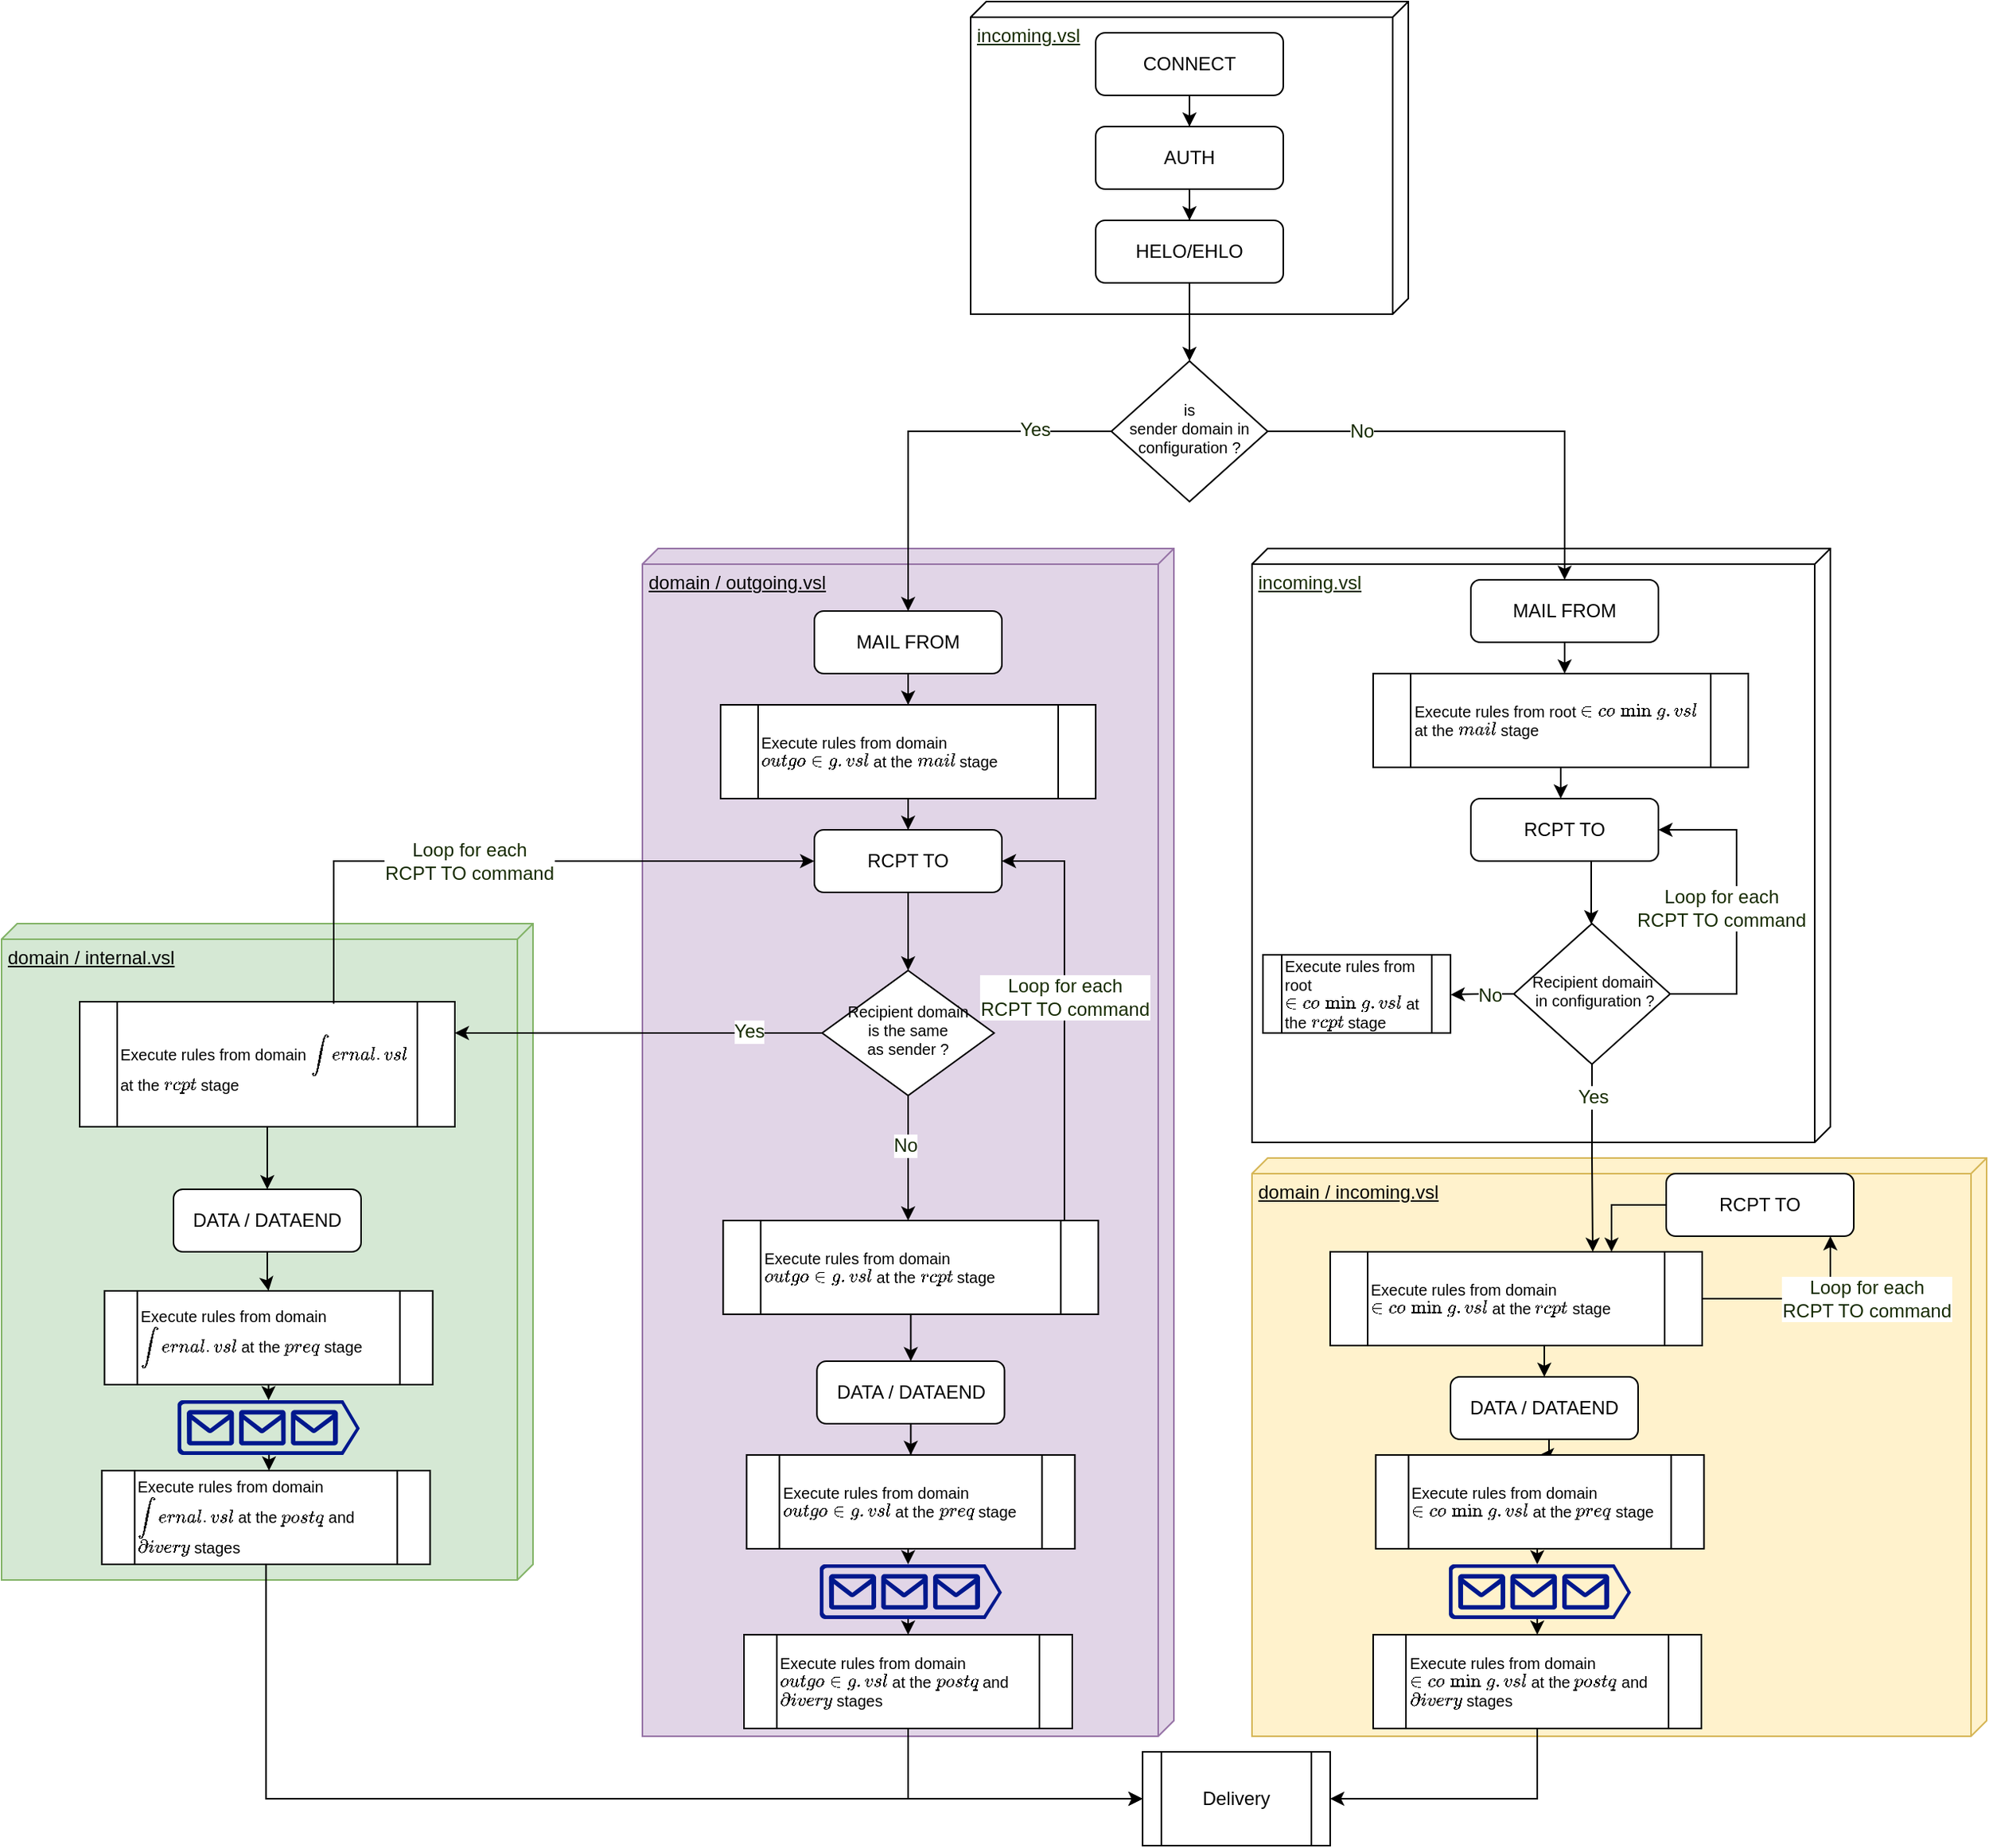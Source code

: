 <mxfile version="19.0.3" type="device"><diagram id="C5RBs43oDa-KdzZeNtuy" name="receiver"><mxGraphModel dx="2229" dy="862" grid="1" gridSize="10" guides="1" tooltips="1" connect="1" arrows="1" fold="1" page="1" pageScale="1" pageWidth="827" pageHeight="1169" math="0" shadow="0"><root><mxCell id="WIyWlLk6GJQsqaUBKTNV-0"/><mxCell id="WIyWlLk6GJQsqaUBKTNV-1" parent="WIyWlLk6GJQsqaUBKTNV-0"/><mxCell id="FqCYn5Vn1g58XIhI5Akw-31" value="incoming.vsl" style="verticalAlign=top;align=left;spacingTop=8;spacingLeft=2;spacingRight=12;shape=cube;size=10;direction=south;fontStyle=4;html=1;fontSize=12;fontColor=#162B00;" parent="WIyWlLk6GJQsqaUBKTNV-1" vertex="1"><mxGeometry x="260" y="350" width="370" height="380" as="geometry"/></mxCell><mxCell id="FqCYn5Vn1g58XIhI5Akw-27" value="domain / incoming.vsl" style="verticalAlign=top;align=left;spacingTop=8;spacingLeft=2;spacingRight=12;shape=cube;size=10;direction=south;fontStyle=4;html=1;fontSize=12;fillColor=#fff2cc;strokeColor=#d6b656;" parent="WIyWlLk6GJQsqaUBKTNV-1" vertex="1"><mxGeometry x="260" y="740" width="470" height="370" as="geometry"/></mxCell><mxCell id="FqCYn5Vn1g58XIhI5Akw-22" value="domain / internal.vsl" style="verticalAlign=top;align=left;spacingTop=8;spacingLeft=2;spacingRight=12;shape=cube;size=10;direction=south;fontStyle=4;html=1;fontSize=12;fillColor=#d5e8d4;strokeColor=#82b366;" parent="WIyWlLk6GJQsqaUBKTNV-1" vertex="1"><mxGeometry x="-540" y="590" width="340" height="420" as="geometry"/></mxCell><mxCell id="FqCYn5Vn1g58XIhI5Akw-11" value="domain / outgoing.vsl" style="verticalAlign=top;align=left;spacingTop=8;spacingLeft=2;spacingRight=12;shape=cube;size=10;direction=south;fontStyle=4;html=1;fontSize=12;fillColor=#e1d5e7;strokeColor=#9673a6;" parent="WIyWlLk6GJQsqaUBKTNV-1" vertex="1"><mxGeometry x="-130" y="350" width="340" height="760" as="geometry"/></mxCell><mxCell id="FqCYn5Vn1g58XIhI5Akw-1" value="incoming.vsl" style="verticalAlign=top;align=left;spacingTop=8;spacingLeft=2;spacingRight=12;shape=cube;size=10;direction=south;fontStyle=4;html=1;fontSize=12;fontColor=#162B00;" parent="WIyWlLk6GJQsqaUBKTNV-1" vertex="1"><mxGeometry x="80" width="280" height="200" as="geometry"/></mxCell><mxCell id="FqCYn5Vn1g58XIhI5Akw-8" style="edgeStyle=orthogonalEdgeStyle;rounded=0;orthogonalLoop=1;jettySize=auto;html=1;entryX=0.5;entryY=0;entryDx=0;entryDy=0;fontSize=12;fontColor=#162B00;" parent="WIyWlLk6GJQsqaUBKTNV-1" source="WIyWlLk6GJQsqaUBKTNV-3" target="WIyWlLk6GJQsqaUBKTNV-6" edge="1"><mxGeometry relative="1" as="geometry"/></mxCell><mxCell id="WIyWlLk6GJQsqaUBKTNV-3" value="HELO/EHLO" style="rounded=1;whiteSpace=wrap;html=1;fontSize=12;glass=0;strokeWidth=1;shadow=0;" parent="WIyWlLk6GJQsqaUBKTNV-1" vertex="1"><mxGeometry x="160" y="140" width="120" height="40" as="geometry"/></mxCell><mxCell id="FqCYn5Vn1g58XIhI5Akw-39" style="edgeStyle=orthogonalEdgeStyle;rounded=0;orthogonalLoop=1;jettySize=auto;html=1;entryX=0.5;entryY=0;entryDx=0;entryDy=0;fontSize=12;fontColor=#162B00;" parent="WIyWlLk6GJQsqaUBKTNV-1" source="WIyWlLk6GJQsqaUBKTNV-6" target="FqCYn5Vn1g58XIhI5Akw-37" edge="1"><mxGeometry relative="1" as="geometry"/></mxCell><mxCell id="FqCYn5Vn1g58XIhI5Akw-40" value="No" style="edgeLabel;html=1;align=center;verticalAlign=middle;resizable=0;points=[];fontSize=12;fontColor=#162B00;" parent="FqCYn5Vn1g58XIhI5Akw-39" vertex="1" connectable="0"><mxGeometry x="-0.399" y="-2" relative="1" as="geometry"><mxPoint x="-26" y="-2" as="offset"/></mxGeometry></mxCell><mxCell id="FqCYn5Vn1g58XIhI5Akw-46" style="edgeStyle=orthogonalEdgeStyle;rounded=0;orthogonalLoop=1;jettySize=auto;html=1;fontSize=12;fontColor=#162B00;" parent="WIyWlLk6GJQsqaUBKTNV-1" source="WIyWlLk6GJQsqaUBKTNV-6" target="FqCYn5Vn1g58XIhI5Akw-15" edge="1"><mxGeometry relative="1" as="geometry"/></mxCell><mxCell id="FqCYn5Vn1g58XIhI5Akw-47" value="Yes" style="edgeLabel;html=1;align=center;verticalAlign=middle;resizable=0;points=[];fontSize=12;fontColor=#162B00;" parent="FqCYn5Vn1g58XIhI5Akw-46" vertex="1" connectable="0"><mxGeometry x="-0.596" y="-1" relative="1" as="geometry"><mxPoint as="offset"/></mxGeometry></mxCell><mxCell id="WIyWlLk6GJQsqaUBKTNV-6" value="is&lt;br&gt;sender domain in configuration ?" style="rhombus;whiteSpace=wrap;html=1;shadow=0;fontFamily=Helvetica;fontSize=10;align=center;strokeWidth=1;spacing=6;spacingTop=-4;" parent="WIyWlLk6GJQsqaUBKTNV-1" vertex="1"><mxGeometry x="170" y="230" width="100" height="90" as="geometry"/></mxCell><mxCell id="FqCYn5Vn1g58XIhI5Akw-20" style="edgeStyle=orthogonalEdgeStyle;rounded=0;orthogonalLoop=1;jettySize=auto;html=1;entryX=1;entryY=0.5;entryDx=0;entryDy=0;fontSize=12;fontColor=#162B00;exitX=0.884;exitY=-0.001;exitDx=0;exitDy=0;exitPerimeter=0;" parent="WIyWlLk6GJQsqaUBKTNV-1" source="qTzATGuWkIVrcSgr3G_r-14" target="qTzATGuWkIVrcSgr3G_r-5" edge="1"><mxGeometry relative="1" as="geometry"><Array as="points"><mxPoint x="140" y="780"/><mxPoint x="140" y="550"/></Array></mxGeometry></mxCell><mxCell id="FqCYn5Vn1g58XIhI5Akw-21" value="Loop for each&lt;br&gt;RCPT TO command" style="edgeLabel;html=1;align=center;verticalAlign=middle;resizable=0;points=[];fontSize=12;fontColor=#162B00;" parent="FqCYn5Vn1g58XIhI5Akw-20" vertex="1" connectable="0"><mxGeometry x="0.194" relative="1" as="geometry"><mxPoint y="16" as="offset"/></mxGeometry></mxCell><mxCell id="FqCYn5Vn1g58XIhI5Akw-23" style="edgeStyle=orthogonalEdgeStyle;rounded=0;orthogonalLoop=1;jettySize=auto;html=1;fontSize=12;fontColor=#162B00;" parent="WIyWlLk6GJQsqaUBKTNV-1" source="WIyWlLk6GJQsqaUBKTNV-10" target="qTzATGuWkIVrcSgr3G_r-7" edge="1"><mxGeometry relative="1" as="geometry"><Array as="points"><mxPoint x="-220" y="660"/><mxPoint x="-220" y="660"/></Array></mxGeometry></mxCell><mxCell id="FqCYn5Vn1g58XIhI5Akw-26" value="Yes" style="edgeLabel;html=1;align=center;verticalAlign=middle;resizable=0;points=[];fontSize=12;fontColor=#162B00;" parent="FqCYn5Vn1g58XIhI5Akw-23" vertex="1" connectable="0"><mxGeometry x="-0.602" y="-1" relative="1" as="geometry"><mxPoint as="offset"/></mxGeometry></mxCell><mxCell id="FqCYn5Vn1g58XIhI5Akw-24" style="edgeStyle=orthogonalEdgeStyle;rounded=0;orthogonalLoop=1;jettySize=auto;html=1;fontSize=12;fontColor=#162B00;" parent="WIyWlLk6GJQsqaUBKTNV-1" source="WIyWlLk6GJQsqaUBKTNV-10" target="qTzATGuWkIVrcSgr3G_r-14" edge="1"><mxGeometry relative="1" as="geometry"><Array as="points"><mxPoint x="40" y="780"/><mxPoint x="40" y="780"/></Array></mxGeometry></mxCell><mxCell id="FqCYn5Vn1g58XIhI5Akw-25" value="No" style="edgeLabel;html=1;align=center;verticalAlign=middle;resizable=0;points=[];fontSize=12;fontColor=#162B00;" parent="FqCYn5Vn1g58XIhI5Akw-24" vertex="1" connectable="0"><mxGeometry x="-0.197" y="-2" relative="1" as="geometry"><mxPoint as="offset"/></mxGeometry></mxCell><mxCell id="WIyWlLk6GJQsqaUBKTNV-10" value="Recipient domain&lt;br&gt;is the same&lt;br&gt;as sender ?" style="rhombus;whiteSpace=wrap;html=1;shadow=0;fontFamily=Helvetica;fontSize=10;align=center;strokeWidth=1;spacing=6;spacingTop=-4;" parent="WIyWlLk6GJQsqaUBKTNV-1" vertex="1"><mxGeometry x="-15" y="620" width="110" height="80" as="geometry"/></mxCell><mxCell id="KjOQHpiOIpN9z7H2hL99-4" style="edgeStyle=orthogonalEdgeStyle;rounded=0;orthogonalLoop=1;jettySize=auto;html=1;fontSize=10;" parent="WIyWlLk6GJQsqaUBKTNV-1" source="KjOQHpiOIpN9z7H2hL99-1" target="KjOQHpiOIpN9z7H2hL99-2" edge="1"><mxGeometry relative="1" as="geometry"><Array as="points"><mxPoint x="477" y="560"/><mxPoint x="477" y="560"/></Array></mxGeometry></mxCell><mxCell id="KjOQHpiOIpN9z7H2hL99-1" value="RCPT TO" style="rounded=1;whiteSpace=wrap;html=1;fontSize=12;glass=0;strokeWidth=1;shadow=0;" parent="WIyWlLk6GJQsqaUBKTNV-1" vertex="1"><mxGeometry x="400" y="510" width="120" height="40" as="geometry"/></mxCell><mxCell id="FqCYn5Vn1g58XIhI5Akw-61" style="edgeStyle=orthogonalEdgeStyle;rounded=0;orthogonalLoop=1;jettySize=auto;html=1;fontSize=12;fontColor=#162B00;" parent="WIyWlLk6GJQsqaUBKTNV-1" source="KjOQHpiOIpN9z7H2hL99-2" target="KjOQHpiOIpN9z7H2hL99-12" edge="1"><mxGeometry relative="1" as="geometry"><Array as="points"><mxPoint x="478" y="740"/><mxPoint x="478" y="740"/></Array></mxGeometry></mxCell><mxCell id="FqCYn5Vn1g58XIhI5Akw-62" value="Yes" style="edgeLabel;html=1;align=center;verticalAlign=middle;resizable=0;points=[];fontSize=12;fontColor=#162B00;" parent="FqCYn5Vn1g58XIhI5Akw-61" vertex="1" connectable="0"><mxGeometry x="-0.607" y="3" relative="1" as="geometry"><mxPoint x="-3" y="-3" as="offset"/></mxGeometry></mxCell><mxCell id="FqCYn5Vn1g58XIhI5Akw-63" style="edgeStyle=orthogonalEdgeStyle;rounded=0;orthogonalLoop=1;jettySize=auto;html=1;entryX=1.001;entryY=0.509;entryDx=0;entryDy=0;entryPerimeter=0;fontSize=12;fontColor=#162B00;" parent="WIyWlLk6GJQsqaUBKTNV-1" source="KjOQHpiOIpN9z7H2hL99-2" target="KjOQHpiOIpN9z7H2hL99-39" edge="1"><mxGeometry relative="1" as="geometry"/></mxCell><mxCell id="FqCYn5Vn1g58XIhI5Akw-64" value="No" style="edgeLabel;html=1;align=center;verticalAlign=middle;resizable=0;points=[];fontSize=12;fontColor=#162B00;" parent="FqCYn5Vn1g58XIhI5Akw-63" vertex="1" connectable="0"><mxGeometry x="-0.242" y="1" relative="1" as="geometry"><mxPoint as="offset"/></mxGeometry></mxCell><mxCell id="KjOQHpiOIpN9z7H2hL99-2" value="Recipient domain&lt;br&gt;&amp;nbsp;in configuration ?" style="rhombus;whiteSpace=wrap;html=1;shadow=0;fontFamily=Helvetica;fontSize=10;align=center;strokeWidth=1;spacing=6;spacingTop=-4;" parent="WIyWlLk6GJQsqaUBKTNV-1" vertex="1"><mxGeometry x="427.5" y="590" width="100" height="90" as="geometry"/></mxCell><mxCell id="KjOQHpiOIpN9z7H2hL99-18" style="edgeStyle=orthogonalEdgeStyle;rounded=0;orthogonalLoop=1;jettySize=auto;html=1;exitX=0.5;exitY=1;exitDx=0;exitDy=0;fontSize=10;entryX=0.5;entryY=0;entryDx=0;entryDy=0;" parent="WIyWlLk6GJQsqaUBKTNV-1" source="KjOQHpiOIpN9z7H2hL99-12" target="KjOQHpiOIpN9z7H2hL99-32" edge="1"><mxGeometry relative="1" as="geometry"><mxPoint x="681" y="1049" as="targetPoint"/></mxGeometry></mxCell><mxCell id="KjOQHpiOIpN9z7H2hL99-12" value="Execute rules from domain&amp;nbsp;`incoming.vsl` at the `rcpt` stage" style="shape=process;whiteSpace=wrap;html=1;backgroundOutline=1;fontSize=10;align=left;" parent="WIyWlLk6GJQsqaUBKTNV-1" vertex="1"><mxGeometry x="310" y="800" width="238" height="60" as="geometry"/></mxCell><mxCell id="kygboGrt9-NADOW7tj6G-7" style="edgeStyle=orthogonalEdgeStyle;rounded=0;orthogonalLoop=1;jettySize=auto;html=1;entryX=0.5;entryY=0;entryDx=0;entryDy=0;" parent="WIyWlLk6GJQsqaUBKTNV-1" source="KjOQHpiOIpN9z7H2hL99-32" target="kygboGrt9-NADOW7tj6G-1" edge="1"><mxGeometry relative="1" as="geometry"><Array as="points"><mxPoint x="450" y="930"/></Array></mxGeometry></mxCell><mxCell id="KjOQHpiOIpN9z7H2hL99-32" value="DATA / DATAEND" style="rounded=1;whiteSpace=wrap;html=1;fontSize=12;glass=0;strokeWidth=1;shadow=0;" parent="WIyWlLk6GJQsqaUBKTNV-1" vertex="1"><mxGeometry x="387" y="880" width="120" height="40" as="geometry"/></mxCell><mxCell id="KjOQHpiOIpN9z7H2hL99-39" value="Execute rules from root `incoming.vsl` at the `rcpt` stage" style="shape=process;whiteSpace=wrap;html=1;backgroundOutline=1;fontSize=10;align=left;" parent="WIyWlLk6GJQsqaUBKTNV-1" vertex="1"><mxGeometry x="267" y="610" width="120" height="50" as="geometry"/></mxCell><mxCell id="qTzATGuWkIVrcSgr3G_r-13" style="edgeStyle=orthogonalEdgeStyle;rounded=0;orthogonalLoop=1;jettySize=auto;html=1;" parent="WIyWlLk6GJQsqaUBKTNV-1" source="qTzATGuWkIVrcSgr3G_r-5" target="WIyWlLk6GJQsqaUBKTNV-10" edge="1"><mxGeometry relative="1" as="geometry"/></mxCell><mxCell id="qTzATGuWkIVrcSgr3G_r-5" value="RCPT TO" style="rounded=1;whiteSpace=wrap;html=1;fontSize=12;glass=0;strokeWidth=1;shadow=0;" parent="WIyWlLk6GJQsqaUBKTNV-1" vertex="1"><mxGeometry x="-20" y="530" width="120" height="40" as="geometry"/></mxCell><mxCell id="FqCYn5Vn1g58XIhI5Akw-80" style="edgeStyle=orthogonalEdgeStyle;rounded=0;orthogonalLoop=1;jettySize=auto;html=1;fontSize=12;fontColor=#162B00;" parent="WIyWlLk6GJQsqaUBKTNV-1" source="qTzATGuWkIVrcSgr3G_r-7" target="qTzATGuWkIVrcSgr3G_r-12" edge="1"><mxGeometry relative="1" as="geometry"/></mxCell><mxCell id="qTzATGuWkIVrcSgr3G_r-7" value="Execute rules from domain&amp;nbsp;`internal.vsl` at the `rcpt` stage" style="shape=process;whiteSpace=wrap;html=1;backgroundOutline=1;fontSize=10;align=left;" parent="WIyWlLk6GJQsqaUBKTNV-1" vertex="1"><mxGeometry x="-490" y="640" width="240" height="80" as="geometry"/></mxCell><mxCell id="kygboGrt9-NADOW7tj6G-15" style="edgeStyle=orthogonalEdgeStyle;rounded=0;orthogonalLoop=1;jettySize=auto;html=1;" parent="WIyWlLk6GJQsqaUBKTNV-1" source="qTzATGuWkIVrcSgr3G_r-12" target="kygboGrt9-NADOW7tj6G-11" edge="1"><mxGeometry relative="1" as="geometry"/></mxCell><mxCell id="qTzATGuWkIVrcSgr3G_r-12" value="DATA / DATAEND" style="rounded=1;whiteSpace=wrap;html=1;fontSize=12;glass=0;strokeWidth=1;shadow=0;" parent="WIyWlLk6GJQsqaUBKTNV-1" vertex="1"><mxGeometry x="-430" y="760" width="120" height="40" as="geometry"/></mxCell><mxCell id="FqCYn5Vn1g58XIhI5Akw-58" style="edgeStyle=orthogonalEdgeStyle;rounded=0;orthogonalLoop=1;jettySize=auto;html=1;fontSize=12;fontColor=#162B00;" parent="WIyWlLk6GJQsqaUBKTNV-1" source="qTzATGuWkIVrcSgr3G_r-14" target="h5qRwQL6UtwSZ9d_fa88-4" edge="1"><mxGeometry relative="1" as="geometry"/></mxCell><mxCell id="qTzATGuWkIVrcSgr3G_r-14" value="Execute rules from domain `outgoing.vsl` at the `rcpt` stage" style="shape=process;whiteSpace=wrap;html=1;backgroundOutline=1;fontSize=10;align=left;" parent="WIyWlLk6GJQsqaUBKTNV-1" vertex="1"><mxGeometry x="-78.33" y="780" width="240" height="60" as="geometry"/></mxCell><mxCell id="j3LXrdoubQMDgUWLeta8-0" value="Delivery" style="shape=process;whiteSpace=wrap;html=1;backgroundOutline=1;" parent="WIyWlLk6GJQsqaUBKTNV-1" vertex="1"><mxGeometry x="190" y="1120" width="120" height="60" as="geometry"/></mxCell><mxCell id="FqCYn5Vn1g58XIhI5Akw-3" style="edgeStyle=orthogonalEdgeStyle;rounded=0;orthogonalLoop=1;jettySize=auto;html=1;entryX=0.5;entryY=0;entryDx=0;entryDy=0;fontSize=12;fontColor=#162B00;" parent="WIyWlLk6GJQsqaUBKTNV-1" source="j3LXrdoubQMDgUWLeta8-1" target="WIyWlLk6GJQsqaUBKTNV-3" edge="1"><mxGeometry relative="1" as="geometry"/></mxCell><mxCell id="j3LXrdoubQMDgUWLeta8-1" value="AUTH" style="rounded=1;whiteSpace=wrap;html=1;fontSize=12;glass=0;strokeWidth=1;shadow=0;" parent="WIyWlLk6GJQsqaUBKTNV-1" vertex="1"><mxGeometry x="160" y="80" width="120" height="40" as="geometry"/></mxCell><mxCell id="FqCYn5Vn1g58XIhI5Akw-2" style="edgeStyle=orthogonalEdgeStyle;rounded=0;orthogonalLoop=1;jettySize=auto;html=1;entryX=0.5;entryY=0;entryDx=0;entryDy=0;fontSize=12;fontColor=#162B00;" parent="WIyWlLk6GJQsqaUBKTNV-1" source="j3LXrdoubQMDgUWLeta8-2" target="j3LXrdoubQMDgUWLeta8-1" edge="1"><mxGeometry relative="1" as="geometry"/></mxCell><mxCell id="j3LXrdoubQMDgUWLeta8-2" value="CONNECT" style="rounded=1;whiteSpace=wrap;html=1;fontSize=12;glass=0;strokeWidth=1;shadow=0;" parent="WIyWlLk6GJQsqaUBKTNV-1" vertex="1"><mxGeometry x="160" y="20" width="120" height="40" as="geometry"/></mxCell><mxCell id="FqCYn5Vn1g58XIhI5Akw-77" style="edgeStyle=orthogonalEdgeStyle;rounded=0;orthogonalLoop=1;jettySize=auto;html=1;entryX=0.487;entryY=-0.017;entryDx=0;entryDy=0;entryPerimeter=0;fontSize=12;fontColor=#162B00;" parent="WIyWlLk6GJQsqaUBKTNV-1" source="h5qRwQL6UtwSZ9d_fa88-3" target="FqCYn5Vn1g58XIhI5Akw-71" edge="1"><mxGeometry relative="1" as="geometry"><Array as="points"><mxPoint x="40" y="1000"/><mxPoint x="40" y="1000"/></Array></mxGeometry></mxCell><mxCell id="h5qRwQL6UtwSZ9d_fa88-3" value="Execute rules from domain&amp;nbsp;`outgoing.vsl` at the `preq` stage" style="shape=process;whiteSpace=wrap;html=1;backgroundOutline=1;fontSize=10;align=left;" parent="WIyWlLk6GJQsqaUBKTNV-1" vertex="1"><mxGeometry x="-63.33" y="930" width="210" height="60" as="geometry"/></mxCell><mxCell id="FqCYn5Vn1g58XIhI5Akw-59" style="edgeStyle=orthogonalEdgeStyle;rounded=0;orthogonalLoop=1;jettySize=auto;html=1;fontSize=12;fontColor=#162B00;" parent="WIyWlLk6GJQsqaUBKTNV-1" source="h5qRwQL6UtwSZ9d_fa88-4" target="h5qRwQL6UtwSZ9d_fa88-3" edge="1"><mxGeometry relative="1" as="geometry"/></mxCell><mxCell id="h5qRwQL6UtwSZ9d_fa88-4" value="DATA / DATAEND" style="rounded=1;whiteSpace=wrap;html=1;fontSize=12;glass=0;strokeWidth=1;shadow=0;" parent="WIyWlLk6GJQsqaUBKTNV-1" vertex="1"><mxGeometry x="-18.34" y="870" width="120" height="40" as="geometry"/></mxCell><mxCell id="FqCYn5Vn1g58XIhI5Akw-18" style="edgeStyle=orthogonalEdgeStyle;rounded=0;orthogonalLoop=1;jettySize=auto;html=1;entryX=0.5;entryY=0;entryDx=0;entryDy=0;fontSize=12;fontColor=#162B00;" parent="WIyWlLk6GJQsqaUBKTNV-1" source="FqCYn5Vn1g58XIhI5Akw-15" target="FqCYn5Vn1g58XIhI5Akw-16" edge="1"><mxGeometry relative="1" as="geometry"/></mxCell><mxCell id="FqCYn5Vn1g58XIhI5Akw-15" value="MAIL FROM" style="rounded=1;whiteSpace=wrap;html=1;fontSize=12;glass=0;strokeWidth=1;shadow=0;" parent="WIyWlLk6GJQsqaUBKTNV-1" vertex="1"><mxGeometry x="-20" y="390" width="120" height="40" as="geometry"/></mxCell><mxCell id="FqCYn5Vn1g58XIhI5Akw-19" style="edgeStyle=orthogonalEdgeStyle;rounded=0;orthogonalLoop=1;jettySize=auto;html=1;fontSize=12;fontColor=#162B00;" parent="WIyWlLk6GJQsqaUBKTNV-1" source="FqCYn5Vn1g58XIhI5Akw-16" target="qTzATGuWkIVrcSgr3G_r-5" edge="1"><mxGeometry relative="1" as="geometry"/></mxCell><mxCell id="FqCYn5Vn1g58XIhI5Akw-16" value="Execute rules from domain&lt;br&gt;`outgoing.vsl` at the `mail` stage" style="shape=process;whiteSpace=wrap;html=1;backgroundOutline=1;fontSize=10;align=left;" parent="WIyWlLk6GJQsqaUBKTNV-1" vertex="1"><mxGeometry x="-80" y="450" width="240" height="60" as="geometry"/></mxCell><mxCell id="FqCYn5Vn1g58XIhI5Akw-28" style="edgeStyle=orthogonalEdgeStyle;rounded=0;orthogonalLoop=1;jettySize=auto;html=1;fontSize=12;fontColor=#162B00;" parent="WIyWlLk6GJQsqaUBKTNV-1" source="KjOQHpiOIpN9z7H2hL99-2" target="KjOQHpiOIpN9z7H2hL99-1" edge="1"><mxGeometry relative="1" as="geometry"><mxPoint x="550.0" y="630.048" as="sourcePoint"/><mxPoint x="560.06" y="520" as="targetPoint"/><Array as="points"><mxPoint x="570" y="635"/><mxPoint x="570" y="530"/></Array></mxGeometry></mxCell><mxCell id="FqCYn5Vn1g58XIhI5Akw-29" value="Loop for each&lt;br&gt;RCPT TO command" style="edgeLabel;html=1;align=center;verticalAlign=middle;resizable=0;points=[];fontSize=12;fontColor=#162B00;" parent="FqCYn5Vn1g58XIhI5Akw-28" vertex="1" connectable="0"><mxGeometry x="0.194" relative="1" as="geometry"><mxPoint x="-10" y="20" as="offset"/></mxGeometry></mxCell><mxCell id="FqCYn5Vn1g58XIhI5Akw-56" style="edgeStyle=orthogonalEdgeStyle;rounded=0;orthogonalLoop=1;jettySize=auto;html=1;entryX=0.512;entryY=-0.012;entryDx=0;entryDy=0;entryPerimeter=0;fontSize=12;fontColor=#162B00;" parent="WIyWlLk6GJQsqaUBKTNV-1" source="FqCYn5Vn1g58XIhI5Akw-37" target="FqCYn5Vn1g58XIhI5Akw-43" edge="1"><mxGeometry relative="1" as="geometry"/></mxCell><mxCell id="FqCYn5Vn1g58XIhI5Akw-37" value="MAIL FROM" style="rounded=1;whiteSpace=wrap;html=1;fontSize=12;glass=0;strokeWidth=1;shadow=0;" parent="WIyWlLk6GJQsqaUBKTNV-1" vertex="1"><mxGeometry x="400" y="370" width="120" height="40" as="geometry"/></mxCell><mxCell id="FqCYn5Vn1g58XIhI5Akw-57" style="edgeStyle=orthogonalEdgeStyle;rounded=0;orthogonalLoop=1;jettySize=auto;html=1;entryX=0.484;entryY=-0.002;entryDx=0;entryDy=0;entryPerimeter=0;fontSize=12;fontColor=#162B00;" parent="WIyWlLk6GJQsqaUBKTNV-1" source="FqCYn5Vn1g58XIhI5Akw-43" target="KjOQHpiOIpN9z7H2hL99-1" edge="1"><mxGeometry relative="1" as="geometry"/></mxCell><mxCell id="FqCYn5Vn1g58XIhI5Akw-43" value="Execute rules from root `incoming.vsl` at the `mail` stage" style="shape=process;whiteSpace=wrap;html=1;backgroundOutline=1;fontSize=10;align=left;" parent="WIyWlLk6GJQsqaUBKTNV-1" vertex="1"><mxGeometry x="337.5" y="430" width="240" height="60" as="geometry"/></mxCell><mxCell id="FqCYn5Vn1g58XIhI5Akw-68" style="edgeStyle=orthogonalEdgeStyle;rounded=0;orthogonalLoop=1;jettySize=auto;html=1;fontSize=12;fontColor=#162B00;" parent="WIyWlLk6GJQsqaUBKTNV-1" source="FqCYn5Vn1g58XIhI5Akw-65" target="KjOQHpiOIpN9z7H2hL99-12" edge="1"><mxGeometry relative="1" as="geometry"><Array as="points"><mxPoint x="490" y="770"/></Array></mxGeometry></mxCell><mxCell id="FqCYn5Vn1g58XIhI5Akw-65" value="RCPT TO" style="rounded=1;whiteSpace=wrap;html=1;fontSize=12;glass=0;strokeWidth=1;shadow=0;" parent="WIyWlLk6GJQsqaUBKTNV-1" vertex="1"><mxGeometry x="525" y="750" width="120" height="40" as="geometry"/></mxCell><mxCell id="FqCYn5Vn1g58XIhI5Akw-66" style="edgeStyle=orthogonalEdgeStyle;rounded=0;orthogonalLoop=1;jettySize=auto;html=1;fontSize=12;fontColor=#162B00;exitX=1;exitY=0.5;exitDx=0;exitDy=0;" parent="WIyWlLk6GJQsqaUBKTNV-1" source="KjOQHpiOIpN9z7H2hL99-12" target="FqCYn5Vn1g58XIhI5Akw-65" edge="1"><mxGeometry relative="1" as="geometry"><mxPoint x="555" y="865" as="sourcePoint"/><mxPoint x="587.56" y="750" as="targetPoint"/><Array as="points"><mxPoint x="630" y="830"/><mxPoint x="630" y="760"/></Array></mxGeometry></mxCell><mxCell id="FqCYn5Vn1g58XIhI5Akw-67" value="Loop for each&lt;br&gt;RCPT TO command" style="edgeLabel;html=1;align=center;verticalAlign=middle;resizable=0;points=[];fontSize=12;fontColor=#162B00;" parent="FqCYn5Vn1g58XIhI5Akw-66" vertex="1" connectable="0"><mxGeometry x="0.194" relative="1" as="geometry"><mxPoint x="32" as="offset"/></mxGeometry></mxCell><mxCell id="FqCYn5Vn1g58XIhI5Akw-78" style="edgeStyle=orthogonalEdgeStyle;rounded=0;orthogonalLoop=1;jettySize=auto;html=1;entryX=0.5;entryY=0;entryDx=0;entryDy=0;fontSize=12;fontColor=#162B00;" parent="WIyWlLk6GJQsqaUBKTNV-1" source="FqCYn5Vn1g58XIhI5Akw-71" target="FqCYn5Vn1g58XIhI5Akw-76" edge="1"><mxGeometry relative="1" as="geometry"><Array as="points"><mxPoint x="40" y="1040"/><mxPoint x="40" y="1040"/></Array></mxGeometry></mxCell><mxCell id="FqCYn5Vn1g58XIhI5Akw-71" value="" style="sketch=0;aspect=fixed;pointerEvents=1;shadow=0;dashed=0;html=1;strokeColor=none;labelPosition=center;verticalLabelPosition=bottom;verticalAlign=top;align=center;fillColor=#00188D;shape=mxgraph.azure.queue_generic;fontSize=12;fontColor=#162B00;" parent="WIyWlLk6GJQsqaUBKTNV-1" vertex="1"><mxGeometry x="-16.66" y="1000" width="116.67" height="35" as="geometry"/></mxCell><mxCell id="FqCYn5Vn1g58XIhI5Akw-79" style="edgeStyle=orthogonalEdgeStyle;rounded=0;orthogonalLoop=1;jettySize=auto;html=1;entryX=0;entryY=0.5;entryDx=0;entryDy=0;fontSize=12;fontColor=#162B00;" parent="WIyWlLk6GJQsqaUBKTNV-1" source="FqCYn5Vn1g58XIhI5Akw-76" target="j3LXrdoubQMDgUWLeta8-0" edge="1"><mxGeometry relative="1" as="geometry"><Array as="points"><mxPoint x="40" y="1150"/></Array></mxGeometry></mxCell><mxCell id="FqCYn5Vn1g58XIhI5Akw-76" value="Execute rules from domain&amp;nbsp;`outgoing.vsl` at the `postq` and `delivery` stages" style="shape=process;whiteSpace=wrap;html=1;backgroundOutline=1;fontSize=10;align=left;" parent="WIyWlLk6GJQsqaUBKTNV-1" vertex="1"><mxGeometry x="-65" y="1045" width="210" height="60" as="geometry"/></mxCell><mxCell id="kygboGrt9-NADOW7tj6G-0" style="edgeStyle=orthogonalEdgeStyle;rounded=0;orthogonalLoop=1;jettySize=auto;html=1;entryX=0.487;entryY=-0.017;entryDx=0;entryDy=0;entryPerimeter=0;fontSize=12;fontColor=#162B00;" parent="WIyWlLk6GJQsqaUBKTNV-1" source="kygboGrt9-NADOW7tj6G-1" target="kygboGrt9-NADOW7tj6G-4" edge="1"><mxGeometry relative="1" as="geometry"><Array as="points"><mxPoint x="442.5" y="1000"/><mxPoint x="442.5" y="1000"/></Array></mxGeometry></mxCell><mxCell id="kygboGrt9-NADOW7tj6G-1" value="Execute rules from domain&amp;nbsp;`incoming.vsl` at the `preq` stage" style="shape=process;whiteSpace=wrap;html=1;backgroundOutline=1;fontSize=10;align=left;" parent="WIyWlLk6GJQsqaUBKTNV-1" vertex="1"><mxGeometry x="339.17" y="930" width="210" height="60" as="geometry"/></mxCell><mxCell id="kygboGrt9-NADOW7tj6G-3" style="edgeStyle=orthogonalEdgeStyle;rounded=0;orthogonalLoop=1;jettySize=auto;html=1;entryX=0.5;entryY=0;entryDx=0;entryDy=0;fontSize=12;fontColor=#162B00;" parent="WIyWlLk6GJQsqaUBKTNV-1" source="kygboGrt9-NADOW7tj6G-4" target="kygboGrt9-NADOW7tj6G-5" edge="1"><mxGeometry relative="1" as="geometry"><Array as="points"><mxPoint x="442.5" y="1040"/><mxPoint x="442.5" y="1040"/></Array></mxGeometry></mxCell><mxCell id="kygboGrt9-NADOW7tj6G-4" value="" style="sketch=0;aspect=fixed;pointerEvents=1;shadow=0;dashed=0;html=1;strokeColor=none;labelPosition=center;verticalLabelPosition=bottom;verticalAlign=top;align=center;fillColor=#00188D;shape=mxgraph.azure.queue_generic;fontSize=12;fontColor=#162B00;" parent="WIyWlLk6GJQsqaUBKTNV-1" vertex="1"><mxGeometry x="385.84" y="1000" width="116.67" height="35" as="geometry"/></mxCell><mxCell id="kygboGrt9-NADOW7tj6G-8" style="edgeStyle=orthogonalEdgeStyle;rounded=0;orthogonalLoop=1;jettySize=auto;html=1;entryX=1;entryY=0.5;entryDx=0;entryDy=0;" parent="WIyWlLk6GJQsqaUBKTNV-1" source="kygboGrt9-NADOW7tj6G-5" target="j3LXrdoubQMDgUWLeta8-0" edge="1"><mxGeometry relative="1" as="geometry"><Array as="points"><mxPoint x="443" y="1150"/></Array></mxGeometry></mxCell><mxCell id="kygboGrt9-NADOW7tj6G-5" value="Execute rules from domain&amp;nbsp;`incoming.vsl` at the `postq` and `delivery` stages" style="shape=process;whiteSpace=wrap;html=1;backgroundOutline=1;fontSize=10;align=left;" parent="WIyWlLk6GJQsqaUBKTNV-1" vertex="1"><mxGeometry x="337.5" y="1045" width="210" height="60" as="geometry"/></mxCell><mxCell id="kygboGrt9-NADOW7tj6G-9" style="edgeStyle=orthogonalEdgeStyle;rounded=0;orthogonalLoop=1;jettySize=auto;html=1;fontSize=12;fontColor=#162B00;exitX=0.677;exitY=0.015;exitDx=0;exitDy=0;exitPerimeter=0;entryX=-0.001;entryY=0.485;entryDx=0;entryDy=0;entryPerimeter=0;" parent="WIyWlLk6GJQsqaUBKTNV-1" source="qTzATGuWkIVrcSgr3G_r-7" target="qTzATGuWkIVrcSgr3G_r-5" edge="1"><mxGeometry relative="1" as="geometry"><Array as="points"><mxPoint x="-328" y="550"/><mxPoint x="-20" y="550"/></Array><mxPoint x="105" y="670" as="sourcePoint"/><mxPoint x="110" y="560" as="targetPoint"/></mxGeometry></mxCell><mxCell id="kygboGrt9-NADOW7tj6G-10" value="Loop for each&lt;br&gt;RCPT TO command" style="edgeLabel;html=1;align=center;verticalAlign=middle;resizable=0;points=[];fontSize=12;fontColor=#162B00;" parent="kygboGrt9-NADOW7tj6G-9" vertex="1" connectable="0"><mxGeometry x="0.194" relative="1" as="geometry"><mxPoint x="-61" as="offset"/></mxGeometry></mxCell><mxCell id="kygboGrt9-NADOW7tj6G-20" style="edgeStyle=orthogonalEdgeStyle;rounded=0;orthogonalLoop=1;jettySize=auto;html=1;entryX=0.5;entryY=0;entryDx=0;entryDy=0;entryPerimeter=0;" parent="WIyWlLk6GJQsqaUBKTNV-1" source="kygboGrt9-NADOW7tj6G-11" target="kygboGrt9-NADOW7tj6G-12" edge="1"><mxGeometry relative="1" as="geometry"><Array as="points"><mxPoint x="-369" y="890"/></Array></mxGeometry></mxCell><mxCell id="kygboGrt9-NADOW7tj6G-11" value="Execute rules from domain&amp;nbsp;`internal.vsl` at the `preq` stage" style="shape=process;whiteSpace=wrap;html=1;backgroundOutline=1;fontSize=10;align=left;" parent="WIyWlLk6GJQsqaUBKTNV-1" vertex="1"><mxGeometry x="-474.16" y="825" width="210" height="60" as="geometry"/></mxCell><mxCell id="kygboGrt9-NADOW7tj6G-21" style="edgeStyle=orthogonalEdgeStyle;rounded=0;orthogonalLoop=1;jettySize=auto;html=1;entryX=0.509;entryY=0;entryDx=0;entryDy=0;entryPerimeter=0;" parent="WIyWlLk6GJQsqaUBKTNV-1" source="kygboGrt9-NADOW7tj6G-12" target="kygboGrt9-NADOW7tj6G-13" edge="1"><mxGeometry relative="1" as="geometry"><Array as="points"><mxPoint x="-369" y="940"/></Array></mxGeometry></mxCell><mxCell id="kygboGrt9-NADOW7tj6G-12" value="" style="sketch=0;aspect=fixed;pointerEvents=1;shadow=0;dashed=0;html=1;strokeColor=none;labelPosition=center;verticalLabelPosition=bottom;verticalAlign=top;align=center;fillColor=#00188D;shape=mxgraph.azure.queue_generic;fontSize=12;fontColor=#162B00;" parent="WIyWlLk6GJQsqaUBKTNV-1" vertex="1"><mxGeometry x="-427.49" y="895" width="116.67" height="35" as="geometry"/></mxCell><mxCell id="kygboGrt9-NADOW7tj6G-23" style="edgeStyle=orthogonalEdgeStyle;rounded=0;orthogonalLoop=1;jettySize=auto;html=1;entryX=0;entryY=0.5;entryDx=0;entryDy=0;" parent="WIyWlLk6GJQsqaUBKTNV-1" source="kygboGrt9-NADOW7tj6G-13" target="j3LXrdoubQMDgUWLeta8-0" edge="1"><mxGeometry relative="1" as="geometry"><Array as="points"><mxPoint x="-371" y="1150"/></Array></mxGeometry></mxCell><mxCell id="kygboGrt9-NADOW7tj6G-13" value="Execute rules from domain&amp;nbsp;`internal.vsl` at the `postq` and `delivery` stages" style="shape=process;whiteSpace=wrap;html=1;backgroundOutline=1;fontSize=10;align=left;" parent="WIyWlLk6GJQsqaUBKTNV-1" vertex="1"><mxGeometry x="-475.83" y="940" width="210" height="60" as="geometry"/></mxCell></root></mxGraphModel></diagram></mxfile>